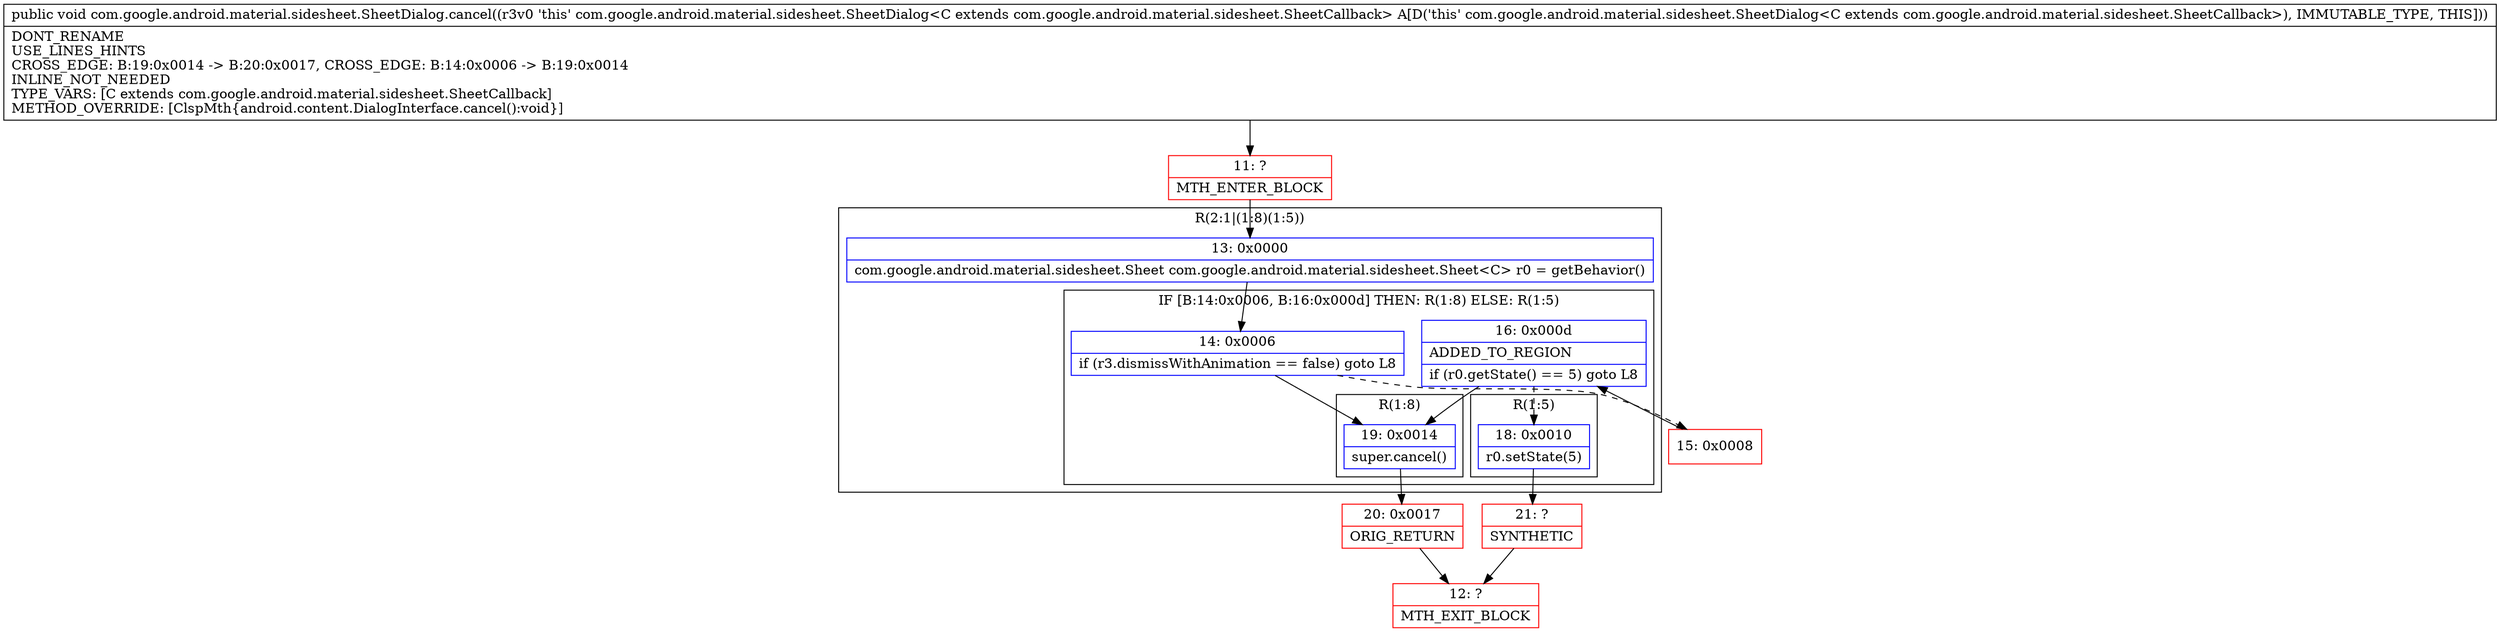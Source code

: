 digraph "CFG forcom.google.android.material.sidesheet.SheetDialog.cancel()V" {
subgraph cluster_Region_110713307 {
label = "R(2:1|(1:8)(1:5))";
node [shape=record,color=blue];
Node_13 [shape=record,label="{13\:\ 0x0000|com.google.android.material.sidesheet.Sheet com.google.android.material.sidesheet.Sheet\<C\> r0 = getBehavior()\l}"];
subgraph cluster_IfRegion_1161576140 {
label = "IF [B:14:0x0006, B:16:0x000d] THEN: R(1:8) ELSE: R(1:5)";
node [shape=record,color=blue];
Node_14 [shape=record,label="{14\:\ 0x0006|if (r3.dismissWithAnimation == false) goto L8\l}"];
Node_16 [shape=record,label="{16\:\ 0x000d|ADDED_TO_REGION\l|if (r0.getState() == 5) goto L8\l}"];
subgraph cluster_Region_2122912369 {
label = "R(1:8)";
node [shape=record,color=blue];
Node_19 [shape=record,label="{19\:\ 0x0014|super.cancel()\l}"];
}
subgraph cluster_Region_1352762830 {
label = "R(1:5)";
node [shape=record,color=blue];
Node_18 [shape=record,label="{18\:\ 0x0010|r0.setState(5)\l}"];
}
}
}
Node_11 [shape=record,color=red,label="{11\:\ ?|MTH_ENTER_BLOCK\l}"];
Node_15 [shape=record,color=red,label="{15\:\ 0x0008}"];
Node_21 [shape=record,color=red,label="{21\:\ ?|SYNTHETIC\l}"];
Node_12 [shape=record,color=red,label="{12\:\ ?|MTH_EXIT_BLOCK\l}"];
Node_20 [shape=record,color=red,label="{20\:\ 0x0017|ORIG_RETURN\l}"];
MethodNode[shape=record,label="{public void com.google.android.material.sidesheet.SheetDialog.cancel((r3v0 'this' com.google.android.material.sidesheet.SheetDialog\<C extends com.google.android.material.sidesheet.SheetCallback\> A[D('this' com.google.android.material.sidesheet.SheetDialog\<C extends com.google.android.material.sidesheet.SheetCallback\>), IMMUTABLE_TYPE, THIS]))  | DONT_RENAME\lUSE_LINES_HINTS\lCROSS_EDGE: B:19:0x0014 \-\> B:20:0x0017, CROSS_EDGE: B:14:0x0006 \-\> B:19:0x0014\lINLINE_NOT_NEEDED\lTYPE_VARS: [C extends com.google.android.material.sidesheet.SheetCallback]\lMETHOD_OVERRIDE: [ClspMth\{android.content.DialogInterface.cancel():void\}]\l}"];
MethodNode -> Node_11;Node_13 -> Node_14;
Node_14 -> Node_15[style=dashed];
Node_14 -> Node_19;
Node_16 -> Node_18[style=dashed];
Node_16 -> Node_19;
Node_19 -> Node_20;
Node_18 -> Node_21;
Node_11 -> Node_13;
Node_15 -> Node_16;
Node_21 -> Node_12;
Node_20 -> Node_12;
}

